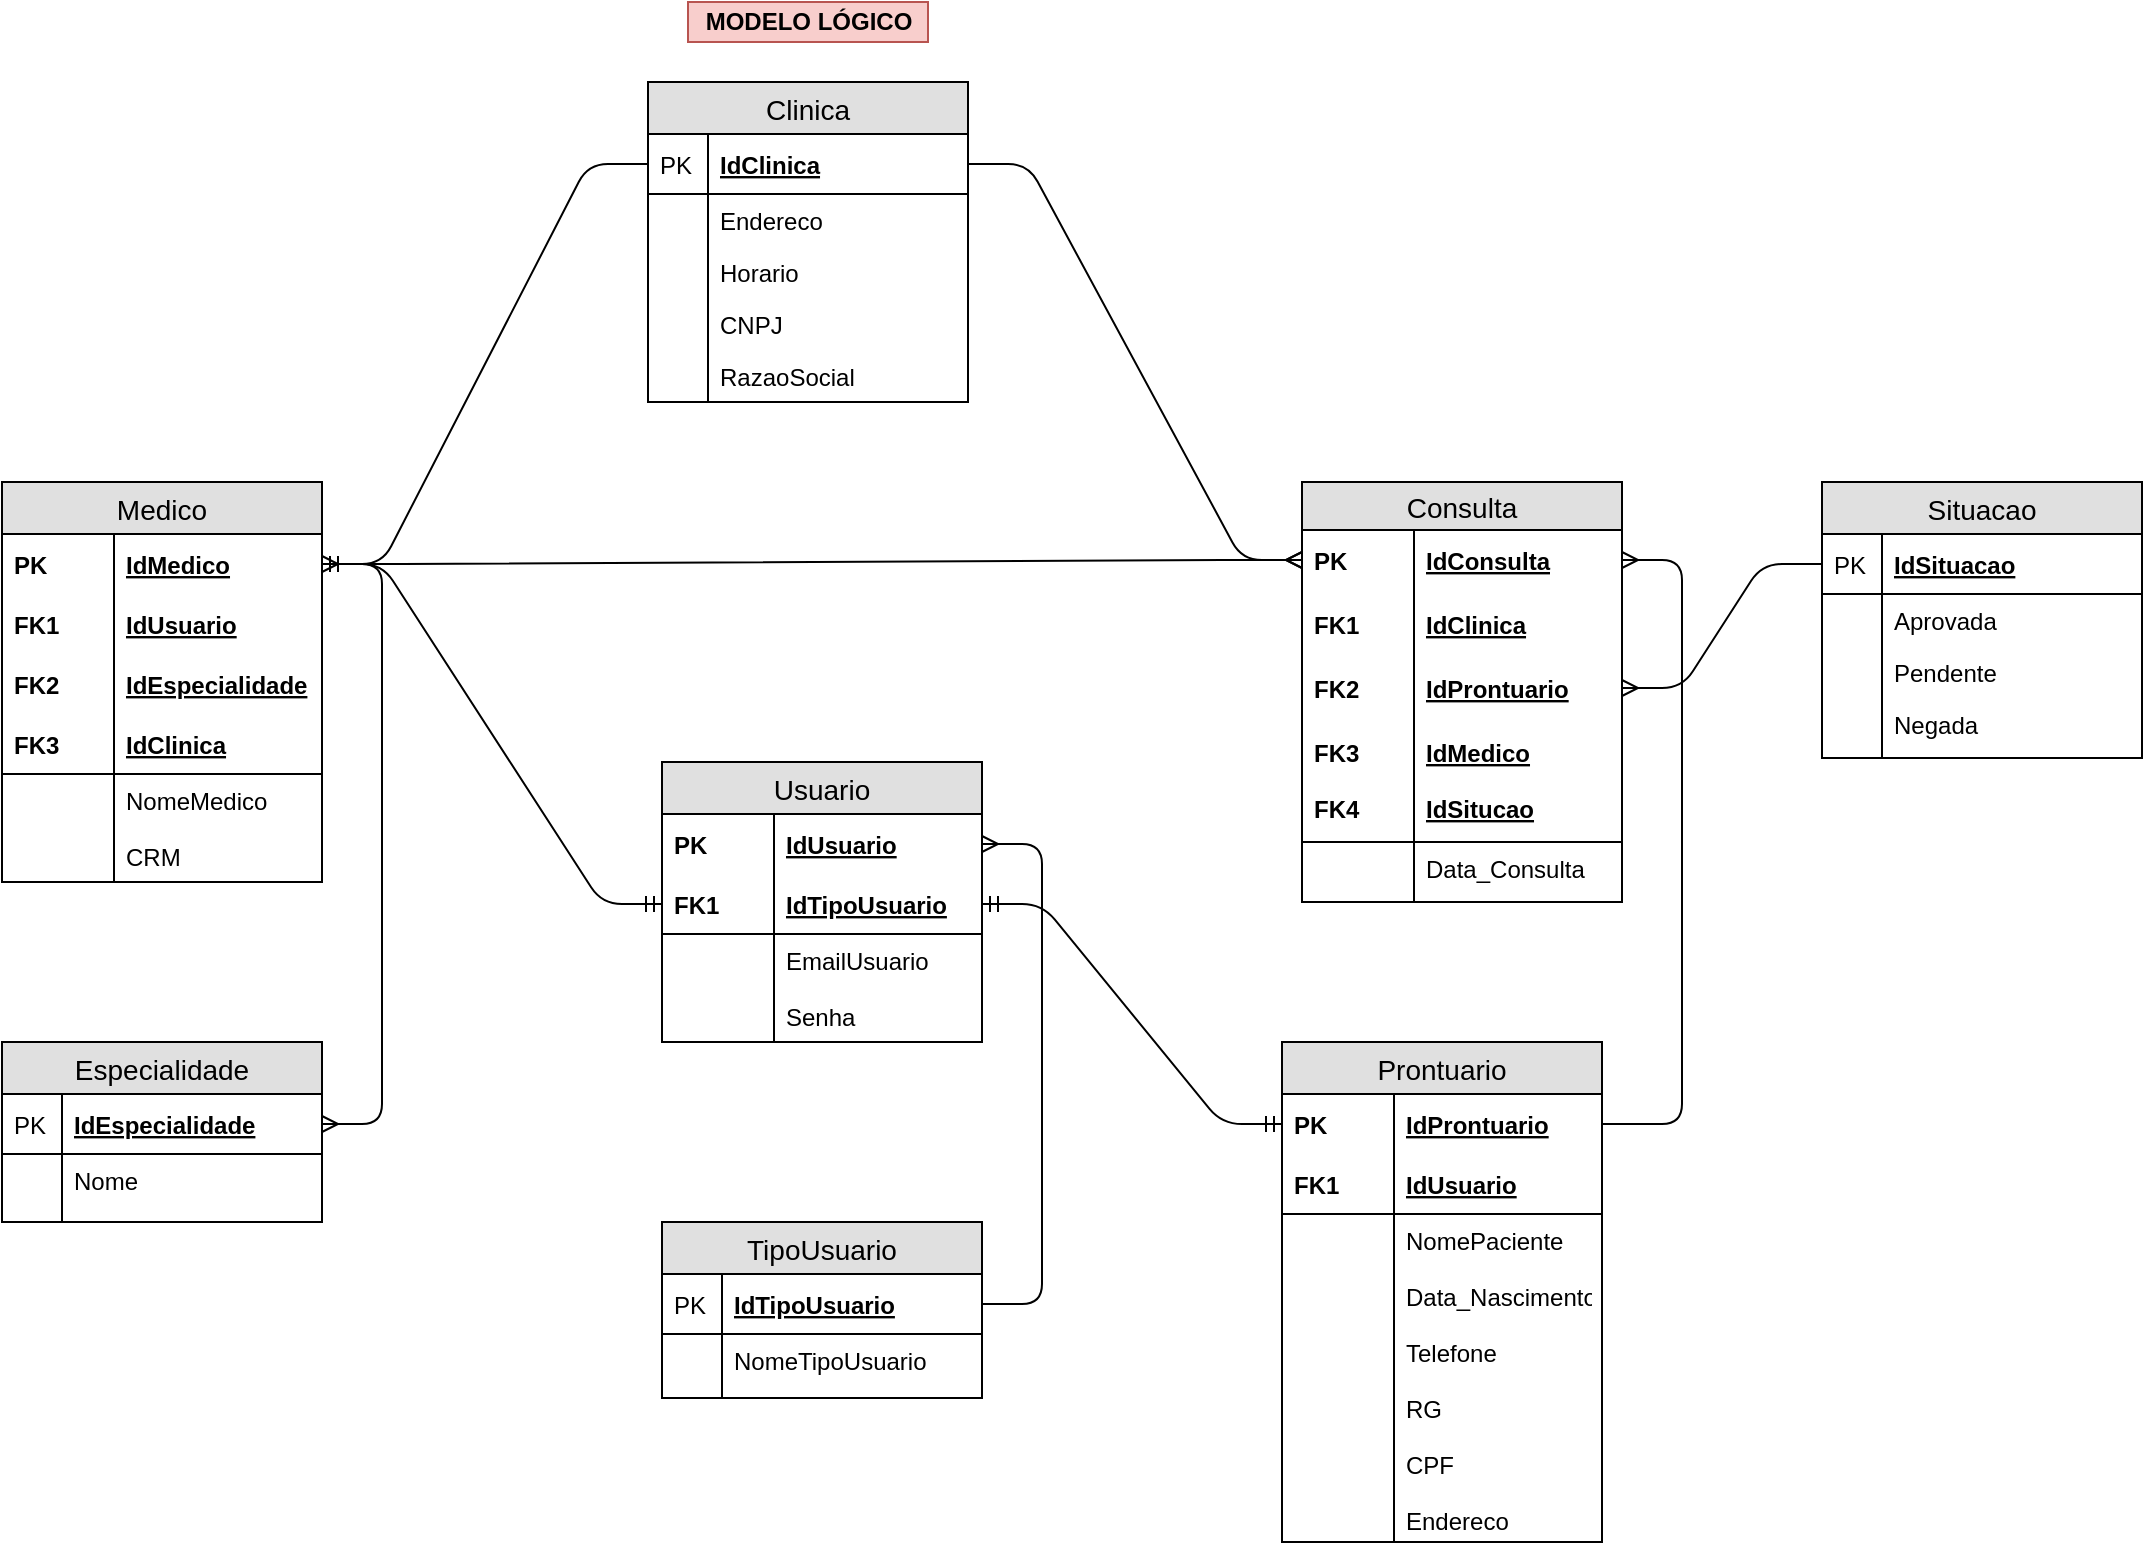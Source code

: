 <mxfile version="12.9.3" type="device" pages="2"><diagram id="62v4fW86ixh1rHZO0dCC" name="Page-1"><mxGraphModel dx="1102" dy="565" grid="1" gridSize="10" guides="1" tooltips="1" connect="1" arrows="1" fold="1" page="1" pageScale="1" pageWidth="827" pageHeight="1169" math="0" shadow="0"><root><mxCell id="0"/><mxCell id="1" parent="0"/><mxCell id="PwgxixnQ3mwOwHlUqCw0-1" value="MODELO LÓGICO" style="text;html=1;align=center;verticalAlign=middle;resizable=0;points=[];autosize=1;fillColor=#f8cecc;strokeColor=#b85450;fontStyle=1" parent="1" vertex="1"><mxGeometry x="353" width="120" height="20" as="geometry"/></mxCell><mxCell id="dpFti6KTdkRQyseSQDnC-2" value="Clinica" style="swimlane;fontStyle=0;childLayout=stackLayout;horizontal=1;startSize=26;fillColor=#e0e0e0;horizontalStack=0;resizeParent=1;resizeParentMax=0;resizeLast=0;collapsible=1;marginBottom=0;swimlaneFillColor=#ffffff;align=center;fontSize=14;" parent="1" vertex="1"><mxGeometry x="333" y="40" width="160" height="160" as="geometry"/></mxCell><mxCell id="dpFti6KTdkRQyseSQDnC-3" value="IdClinica" style="shape=partialRectangle;top=0;left=0;right=0;bottom=1;align=left;verticalAlign=middle;fillColor=none;spacingLeft=34;spacingRight=4;overflow=hidden;rotatable=0;points=[[0,0.5],[1,0.5]];portConstraint=eastwest;dropTarget=0;fontStyle=5;fontSize=12;" parent="dpFti6KTdkRQyseSQDnC-2" vertex="1"><mxGeometry y="26" width="160" height="30" as="geometry"/></mxCell><mxCell id="dpFti6KTdkRQyseSQDnC-4" value="PK" style="shape=partialRectangle;top=0;left=0;bottom=0;fillColor=none;align=left;verticalAlign=middle;spacingLeft=4;spacingRight=4;overflow=hidden;rotatable=0;points=[];portConstraint=eastwest;part=1;fontSize=12;" parent="dpFti6KTdkRQyseSQDnC-3" vertex="1" connectable="0"><mxGeometry width="30" height="30" as="geometry"/></mxCell><mxCell id="dpFti6KTdkRQyseSQDnC-5" value="Endereco" style="shape=partialRectangle;top=0;left=0;right=0;bottom=0;align=left;verticalAlign=top;fillColor=none;spacingLeft=34;spacingRight=4;overflow=hidden;rotatable=0;points=[[0,0.5],[1,0.5]];portConstraint=eastwest;dropTarget=0;fontSize=12;" parent="dpFti6KTdkRQyseSQDnC-2" vertex="1"><mxGeometry y="56" width="160" height="26" as="geometry"/></mxCell><mxCell id="dpFti6KTdkRQyseSQDnC-6" value="" style="shape=partialRectangle;top=0;left=0;bottom=0;fillColor=none;align=left;verticalAlign=top;spacingLeft=4;spacingRight=4;overflow=hidden;rotatable=0;points=[];portConstraint=eastwest;part=1;fontSize=12;" parent="dpFti6KTdkRQyseSQDnC-5" vertex="1" connectable="0"><mxGeometry width="30" height="26" as="geometry"/></mxCell><mxCell id="dpFti6KTdkRQyseSQDnC-7" value="Horario" style="shape=partialRectangle;top=0;left=0;right=0;bottom=0;align=left;verticalAlign=top;fillColor=none;spacingLeft=34;spacingRight=4;overflow=hidden;rotatable=0;points=[[0,0.5],[1,0.5]];portConstraint=eastwest;dropTarget=0;fontSize=12;" parent="dpFti6KTdkRQyseSQDnC-2" vertex="1"><mxGeometry y="82" width="160" height="26" as="geometry"/></mxCell><mxCell id="dpFti6KTdkRQyseSQDnC-8" value="" style="shape=partialRectangle;top=0;left=0;bottom=0;fillColor=none;align=left;verticalAlign=top;spacingLeft=4;spacingRight=4;overflow=hidden;rotatable=0;points=[];portConstraint=eastwest;part=1;fontSize=12;" parent="dpFti6KTdkRQyseSQDnC-7" vertex="1" connectable="0"><mxGeometry width="30" height="26" as="geometry"/></mxCell><mxCell id="dpFti6KTdkRQyseSQDnC-9" value="CNPJ" style="shape=partialRectangle;top=0;left=0;right=0;bottom=0;align=left;verticalAlign=top;fillColor=none;spacingLeft=34;spacingRight=4;overflow=hidden;rotatable=0;points=[[0,0.5],[1,0.5]];portConstraint=eastwest;dropTarget=0;fontSize=12;" parent="dpFti6KTdkRQyseSQDnC-2" vertex="1"><mxGeometry y="108" width="160" height="26" as="geometry"/></mxCell><mxCell id="dpFti6KTdkRQyseSQDnC-10" value="" style="shape=partialRectangle;top=0;left=0;bottom=0;fillColor=none;align=left;verticalAlign=top;spacingLeft=4;spacingRight=4;overflow=hidden;rotatable=0;points=[];portConstraint=eastwest;part=1;fontSize=12;" parent="dpFti6KTdkRQyseSQDnC-9" vertex="1" connectable="0"><mxGeometry width="30" height="26" as="geometry"/></mxCell><mxCell id="dpFti6KTdkRQyseSQDnC-11" value="RazaoSocial" style="shape=partialRectangle;top=0;left=0;right=0;bottom=0;align=left;verticalAlign=top;fillColor=none;spacingLeft=34;spacingRight=4;overflow=hidden;rotatable=0;points=[[0,0.5],[1,0.5]];portConstraint=eastwest;dropTarget=0;fontSize=12;" parent="dpFti6KTdkRQyseSQDnC-2" vertex="1"><mxGeometry y="134" width="160" height="26" as="geometry"/></mxCell><mxCell id="dpFti6KTdkRQyseSQDnC-12" value="" style="shape=partialRectangle;top=0;left=0;bottom=0;fillColor=none;align=left;verticalAlign=top;spacingLeft=4;spacingRight=4;overflow=hidden;rotatable=0;points=[];portConstraint=eastwest;part=1;fontSize=12;" parent="dpFti6KTdkRQyseSQDnC-11" vertex="1" connectable="0"><mxGeometry width="30" height="26" as="geometry"/></mxCell><mxCell id="DYAiLU4BobRiLyBgGTu--7" value="TipoUsuario" style="swimlane;fontStyle=0;childLayout=stackLayout;horizontal=1;startSize=26;fillColor=#e0e0e0;horizontalStack=0;resizeParent=1;resizeParentMax=0;resizeLast=0;collapsible=1;marginBottom=0;swimlaneFillColor=#ffffff;align=center;fontSize=14;" parent="1" vertex="1"><mxGeometry x="340" y="610" width="160" height="88" as="geometry"/></mxCell><mxCell id="DYAiLU4BobRiLyBgGTu--8" value="IdTipoUsuario" style="shape=partialRectangle;top=0;left=0;right=0;bottom=1;align=left;verticalAlign=middle;fillColor=none;spacingLeft=34;spacingRight=4;overflow=hidden;rotatable=0;points=[[0,0.5],[1,0.5]];portConstraint=eastwest;dropTarget=0;fontStyle=5;fontSize=12;" parent="DYAiLU4BobRiLyBgGTu--7" vertex="1"><mxGeometry y="26" width="160" height="30" as="geometry"/></mxCell><mxCell id="DYAiLU4BobRiLyBgGTu--9" value="PK" style="shape=partialRectangle;top=0;left=0;bottom=0;fillColor=none;align=left;verticalAlign=middle;spacingLeft=4;spacingRight=4;overflow=hidden;rotatable=0;points=[];portConstraint=eastwest;part=1;fontSize=12;" parent="DYAiLU4BobRiLyBgGTu--8" vertex="1" connectable="0"><mxGeometry width="30" height="30" as="geometry"/></mxCell><mxCell id="DYAiLU4BobRiLyBgGTu--10" value="NomeTipoUsuario" style="shape=partialRectangle;top=0;left=0;right=0;bottom=0;align=left;verticalAlign=top;fillColor=none;spacingLeft=34;spacingRight=4;overflow=hidden;rotatable=0;points=[[0,0.5],[1,0.5]];portConstraint=eastwest;dropTarget=0;fontSize=12;" parent="DYAiLU4BobRiLyBgGTu--7" vertex="1"><mxGeometry y="56" width="160" height="26" as="geometry"/></mxCell><mxCell id="DYAiLU4BobRiLyBgGTu--11" value="" style="shape=partialRectangle;top=0;left=0;bottom=0;fillColor=none;align=left;verticalAlign=top;spacingLeft=4;spacingRight=4;overflow=hidden;rotatable=0;points=[];portConstraint=eastwest;part=1;fontSize=12;" parent="DYAiLU4BobRiLyBgGTu--10" vertex="1" connectable="0"><mxGeometry width="30" height="26" as="geometry"/></mxCell><mxCell id="DYAiLU4BobRiLyBgGTu--12" value="" style="shape=partialRectangle;top=0;left=0;right=0;bottom=0;align=left;verticalAlign=top;fillColor=none;spacingLeft=34;spacingRight=4;overflow=hidden;rotatable=0;points=[[0,0.5],[1,0.5]];portConstraint=eastwest;dropTarget=0;fontSize=12;" parent="DYAiLU4BobRiLyBgGTu--7" vertex="1"><mxGeometry y="82" width="160" height="2" as="geometry"/></mxCell><mxCell id="DYAiLU4BobRiLyBgGTu--13" value="" style="shape=partialRectangle;top=0;left=0;bottom=0;fillColor=none;align=left;verticalAlign=top;spacingLeft=4;spacingRight=4;overflow=hidden;rotatable=0;points=[];portConstraint=eastwest;part=1;fontSize=12;" parent="DYAiLU4BobRiLyBgGTu--12" vertex="1" connectable="0"><mxGeometry width="30" height="2" as="geometry"/></mxCell><mxCell id="DYAiLU4BobRiLyBgGTu--14" value="" style="shape=partialRectangle;top=0;left=0;right=0;bottom=0;align=left;verticalAlign=top;fillColor=none;spacingLeft=34;spacingRight=4;overflow=hidden;rotatable=0;points=[[0,0.5],[1,0.5]];portConstraint=eastwest;dropTarget=0;fontSize=12;" parent="DYAiLU4BobRiLyBgGTu--7" vertex="1"><mxGeometry y="84" width="160" height="2" as="geometry"/></mxCell><mxCell id="DYAiLU4BobRiLyBgGTu--15" value="" style="shape=partialRectangle;top=0;left=0;bottom=0;fillColor=none;align=left;verticalAlign=top;spacingLeft=4;spacingRight=4;overflow=hidden;rotatable=0;points=[];portConstraint=eastwest;part=1;fontSize=12;" parent="DYAiLU4BobRiLyBgGTu--14" vertex="1" connectable="0"><mxGeometry width="30" height="2" as="geometry"/></mxCell><mxCell id="DYAiLU4BobRiLyBgGTu--16" value="" style="shape=partialRectangle;top=0;left=0;right=0;bottom=0;align=left;verticalAlign=top;fillColor=none;spacingLeft=34;spacingRight=4;overflow=hidden;rotatable=0;points=[[0,0.5],[1,0.5]];portConstraint=eastwest;dropTarget=0;fontSize=12;" parent="DYAiLU4BobRiLyBgGTu--7" vertex="1"><mxGeometry y="86" width="160" height="2" as="geometry"/></mxCell><mxCell id="DYAiLU4BobRiLyBgGTu--17" value="" style="shape=partialRectangle;top=0;left=0;bottom=0;fillColor=none;align=left;verticalAlign=top;spacingLeft=4;spacingRight=4;overflow=hidden;rotatable=0;points=[];portConstraint=eastwest;part=1;fontSize=12;" parent="DYAiLU4BobRiLyBgGTu--16" vertex="1" connectable="0"><mxGeometry width="30" height="2" as="geometry"/></mxCell><mxCell id="DYAiLU4BobRiLyBgGTu--18" value="Usuario" style="swimlane;fontStyle=0;childLayout=stackLayout;horizontal=1;startSize=26;fillColor=#e0e0e0;horizontalStack=0;resizeParent=1;resizeParentMax=0;resizeLast=0;collapsible=1;marginBottom=0;swimlaneFillColor=#ffffff;align=center;fontSize=14;" parent="1" vertex="1"><mxGeometry x="340" y="380" width="160" height="140" as="geometry"/></mxCell><mxCell id="DYAiLU4BobRiLyBgGTu--19" value="IdUsuario" style="shape=partialRectangle;top=0;left=0;right=0;bottom=0;align=left;verticalAlign=middle;fillColor=none;spacingLeft=60;spacingRight=4;overflow=hidden;rotatable=0;points=[[0,0.5],[1,0.5]];portConstraint=eastwest;dropTarget=0;fontStyle=5;fontSize=12;" parent="DYAiLU4BobRiLyBgGTu--18" vertex="1"><mxGeometry y="26" width="160" height="30" as="geometry"/></mxCell><mxCell id="DYAiLU4BobRiLyBgGTu--20" value="PK" style="shape=partialRectangle;fontStyle=1;top=0;left=0;bottom=0;fillColor=none;align=left;verticalAlign=middle;spacingLeft=4;spacingRight=4;overflow=hidden;rotatable=0;points=[];portConstraint=eastwest;part=1;fontSize=12;" parent="DYAiLU4BobRiLyBgGTu--19" vertex="1" connectable="0"><mxGeometry width="56" height="30" as="geometry"/></mxCell><mxCell id="DYAiLU4BobRiLyBgGTu--21" value="IdTipoUsuario" style="shape=partialRectangle;top=0;left=0;right=0;bottom=1;align=left;verticalAlign=middle;fillColor=none;spacingLeft=60;spacingRight=4;overflow=hidden;rotatable=0;points=[[0,0.5],[1,0.5]];portConstraint=eastwest;dropTarget=0;fontStyle=5;fontSize=12;" parent="DYAiLU4BobRiLyBgGTu--18" vertex="1"><mxGeometry y="56" width="160" height="30" as="geometry"/></mxCell><mxCell id="DYAiLU4BobRiLyBgGTu--22" value="FK1" style="shape=partialRectangle;fontStyle=1;top=0;left=0;bottom=0;fillColor=none;align=left;verticalAlign=middle;spacingLeft=4;spacingRight=4;overflow=hidden;rotatable=0;points=[];portConstraint=eastwest;part=1;fontSize=12;" parent="DYAiLU4BobRiLyBgGTu--21" vertex="1" connectable="0"><mxGeometry width="56" height="30" as="geometry"/></mxCell><mxCell id="DYAiLU4BobRiLyBgGTu--23" value="EmailUsuario&#10;&#10;Senha" style="shape=partialRectangle;top=0;left=0;right=0;bottom=0;align=left;verticalAlign=top;fillColor=none;spacingLeft=60;spacingRight=4;overflow=hidden;rotatable=0;points=[[0,0.5],[1,0.5]];portConstraint=eastwest;dropTarget=0;fontSize=12;" parent="DYAiLU4BobRiLyBgGTu--18" vertex="1"><mxGeometry y="86" width="160" height="54" as="geometry"/></mxCell><mxCell id="DYAiLU4BobRiLyBgGTu--24" value="" style="shape=partialRectangle;top=0;left=0;bottom=0;fillColor=none;align=left;verticalAlign=top;spacingLeft=4;spacingRight=4;overflow=hidden;rotatable=0;points=[];portConstraint=eastwest;part=1;fontSize=12;" parent="DYAiLU4BobRiLyBgGTu--23" vertex="1" connectable="0"><mxGeometry width="56" height="54.0" as="geometry"/></mxCell><mxCell id="DYAiLU4BobRiLyBgGTu--32" value="Prontuario" style="swimlane;fontStyle=0;childLayout=stackLayout;horizontal=1;startSize=26;fillColor=#e0e0e0;horizontalStack=0;resizeParent=1;resizeParentMax=0;resizeLast=0;collapsible=1;marginBottom=0;swimlaneFillColor=#ffffff;align=center;fontSize=14;" parent="1" vertex="1"><mxGeometry x="650" y="520" width="160" height="250" as="geometry"/></mxCell><mxCell id="DYAiLU4BobRiLyBgGTu--33" value="IdProntuario" style="shape=partialRectangle;top=0;left=0;right=0;bottom=0;align=left;verticalAlign=middle;fillColor=none;spacingLeft=60;spacingRight=4;overflow=hidden;rotatable=0;points=[[0,0.5],[1,0.5]];portConstraint=eastwest;dropTarget=0;fontStyle=5;fontSize=12;" parent="DYAiLU4BobRiLyBgGTu--32" vertex="1"><mxGeometry y="26" width="160" height="30" as="geometry"/></mxCell><mxCell id="DYAiLU4BobRiLyBgGTu--34" value="PK" style="shape=partialRectangle;fontStyle=1;top=0;left=0;bottom=0;fillColor=none;align=left;verticalAlign=middle;spacingLeft=4;spacingRight=4;overflow=hidden;rotatable=0;points=[];portConstraint=eastwest;part=1;fontSize=12;" parent="DYAiLU4BobRiLyBgGTu--33" vertex="1" connectable="0"><mxGeometry width="56" height="30" as="geometry"/></mxCell><mxCell id="DYAiLU4BobRiLyBgGTu--35" value="IdUsuario" style="shape=partialRectangle;top=0;left=0;right=0;bottom=1;align=left;verticalAlign=middle;fillColor=none;spacingLeft=60;spacingRight=4;overflow=hidden;rotatable=0;points=[[0,0.5],[1,0.5]];portConstraint=eastwest;dropTarget=0;fontStyle=5;fontSize=12;" parent="DYAiLU4BobRiLyBgGTu--32" vertex="1"><mxGeometry y="56" width="160" height="30" as="geometry"/></mxCell><mxCell id="DYAiLU4BobRiLyBgGTu--36" value="FK1" style="shape=partialRectangle;fontStyle=1;top=0;left=0;bottom=0;fillColor=none;align=left;verticalAlign=middle;spacingLeft=4;spacingRight=4;overflow=hidden;rotatable=0;points=[];portConstraint=eastwest;part=1;fontSize=12;" parent="DYAiLU4BobRiLyBgGTu--35" vertex="1" connectable="0"><mxGeometry width="56" height="30" as="geometry"/></mxCell><mxCell id="DYAiLU4BobRiLyBgGTu--37" value="NomePaciente&#10;&#10;Data_Nascimento&#10;&#10;Telefone&#10;&#10;RG&#10;&#10;CPF&#10;&#10;Endereco" style="shape=partialRectangle;top=0;left=0;right=0;bottom=0;align=left;verticalAlign=top;fillColor=none;spacingLeft=60;spacingRight=4;overflow=hidden;rotatable=0;points=[[0,0.5],[1,0.5]];portConstraint=eastwest;dropTarget=0;fontSize=12;" parent="DYAiLU4BobRiLyBgGTu--32" vertex="1"><mxGeometry y="86" width="160" height="164" as="geometry"/></mxCell><mxCell id="DYAiLU4BobRiLyBgGTu--38" value="" style="shape=partialRectangle;top=0;left=0;bottom=0;fillColor=none;align=left;verticalAlign=top;spacingLeft=4;spacingRight=4;overflow=hidden;rotatable=0;points=[];portConstraint=eastwest;part=1;fontSize=12;" parent="DYAiLU4BobRiLyBgGTu--37" vertex="1" connectable="0"><mxGeometry width="56" height="164.0" as="geometry"/></mxCell><mxCell id="DYAiLU4BobRiLyBgGTu--39" value="Medico" style="swimlane;fontStyle=0;childLayout=stackLayout;horizontal=1;startSize=26;fillColor=#e0e0e0;horizontalStack=0;resizeParent=1;resizeParentMax=0;resizeLast=0;collapsible=1;marginBottom=0;swimlaneFillColor=#ffffff;align=center;fontSize=14;" parent="1" vertex="1"><mxGeometry x="10" y="240" width="160" height="200" as="geometry"/></mxCell><mxCell id="DYAiLU4BobRiLyBgGTu--40" value="IdMedico" style="shape=partialRectangle;top=0;left=0;right=0;bottom=0;align=left;verticalAlign=middle;fillColor=none;spacingLeft=60;spacingRight=4;overflow=hidden;rotatable=0;points=[[0,0.5],[1,0.5]];portConstraint=eastwest;dropTarget=0;fontStyle=5;fontSize=12;" parent="DYAiLU4BobRiLyBgGTu--39" vertex="1"><mxGeometry y="26" width="160" height="30" as="geometry"/></mxCell><mxCell id="DYAiLU4BobRiLyBgGTu--41" value="PK" style="shape=partialRectangle;fontStyle=1;top=0;left=0;bottom=0;fillColor=none;align=left;verticalAlign=middle;spacingLeft=4;spacingRight=4;overflow=hidden;rotatable=0;points=[];portConstraint=eastwest;part=1;fontSize=12;" parent="DYAiLU4BobRiLyBgGTu--40" vertex="1" connectable="0"><mxGeometry width="56" height="30" as="geometry"/></mxCell><mxCell id="yy1EA3YrSv-kGROpEhgE-12" value="IdUsuario" style="shape=partialRectangle;top=0;left=0;right=0;bottom=0;align=left;verticalAlign=middle;fillColor=none;spacingLeft=60;spacingRight=4;overflow=hidden;rotatable=0;points=[[0,0.5],[1,0.5]];portConstraint=eastwest;dropTarget=0;fontStyle=5;fontSize=12;" parent="DYAiLU4BobRiLyBgGTu--39" vertex="1"><mxGeometry y="56" width="160" height="30" as="geometry"/></mxCell><mxCell id="yy1EA3YrSv-kGROpEhgE-13" value="FK1" style="shape=partialRectangle;fontStyle=1;top=0;left=0;bottom=0;fillColor=none;align=left;verticalAlign=middle;spacingLeft=4;spacingRight=4;overflow=hidden;rotatable=0;points=[];portConstraint=eastwest;part=1;fontSize=12;" parent="yy1EA3YrSv-kGROpEhgE-12" vertex="1" connectable="0"><mxGeometry width="56" height="30" as="geometry"/></mxCell><mxCell id="bJq-XRbm6dzYmdEOldW2-1" value="IdEspecialidade" style="shape=partialRectangle;top=0;left=0;right=0;bottom=0;align=left;verticalAlign=middle;fillColor=none;spacingLeft=60;spacingRight=4;overflow=hidden;rotatable=0;points=[[0,0.5],[1,0.5]];portConstraint=eastwest;dropTarget=0;fontStyle=5;fontSize=12;" parent="DYAiLU4BobRiLyBgGTu--39" vertex="1"><mxGeometry y="86" width="160" height="30" as="geometry"/></mxCell><mxCell id="bJq-XRbm6dzYmdEOldW2-2" value="FK2" style="shape=partialRectangle;fontStyle=1;top=0;left=0;bottom=0;fillColor=none;align=left;verticalAlign=middle;spacingLeft=4;spacingRight=4;overflow=hidden;rotatable=0;points=[];portConstraint=eastwest;part=1;fontSize=12;" parent="bJq-XRbm6dzYmdEOldW2-1" vertex="1" connectable="0"><mxGeometry width="56" height="30" as="geometry"/></mxCell><mxCell id="DYAiLU4BobRiLyBgGTu--42" value="IdClinica" style="shape=partialRectangle;top=0;left=0;right=0;bottom=1;align=left;verticalAlign=middle;fillColor=none;spacingLeft=60;spacingRight=4;overflow=hidden;rotatable=0;points=[[0,0.5],[1,0.5]];portConstraint=eastwest;dropTarget=0;fontStyle=5;fontSize=12;" parent="DYAiLU4BobRiLyBgGTu--39" vertex="1"><mxGeometry y="116" width="160" height="30" as="geometry"/></mxCell><mxCell id="DYAiLU4BobRiLyBgGTu--43" value="FK3" style="shape=partialRectangle;fontStyle=1;top=0;left=0;bottom=0;fillColor=none;align=left;verticalAlign=middle;spacingLeft=4;spacingRight=4;overflow=hidden;rotatable=0;points=[];portConstraint=eastwest;part=1;fontSize=12;" parent="DYAiLU4BobRiLyBgGTu--42" vertex="1" connectable="0"><mxGeometry width="56" height="30" as="geometry"/></mxCell><mxCell id="DYAiLU4BobRiLyBgGTu--44" value="NomeMedico&#10;&#10;CRM&#10;&#10;&#10;" style="shape=partialRectangle;top=0;left=0;right=0;bottom=0;align=left;verticalAlign=top;fillColor=none;spacingLeft=60;spacingRight=4;overflow=hidden;rotatable=0;points=[[0,0.5],[1,0.5]];portConstraint=eastwest;dropTarget=0;fontSize=12;" parent="DYAiLU4BobRiLyBgGTu--39" vertex="1"><mxGeometry y="146" width="160" height="54" as="geometry"/></mxCell><mxCell id="DYAiLU4BobRiLyBgGTu--45" value="" style="shape=partialRectangle;top=0;left=0;bottom=0;fillColor=none;align=left;verticalAlign=top;spacingLeft=4;spacingRight=4;overflow=hidden;rotatable=0;points=[];portConstraint=eastwest;part=1;fontSize=12;" parent="DYAiLU4BobRiLyBgGTu--44" vertex="1" connectable="0"><mxGeometry width="56" height="54.0" as="geometry"/></mxCell><mxCell id="DYAiLU4BobRiLyBgGTu--46" value="Especialidade" style="swimlane;fontStyle=0;childLayout=stackLayout;horizontal=1;startSize=26;fillColor=#e0e0e0;horizontalStack=0;resizeParent=1;resizeParentMax=0;resizeLast=0;collapsible=1;marginBottom=0;swimlaneFillColor=#ffffff;align=center;fontSize=14;" parent="1" vertex="1"><mxGeometry x="10" y="520" width="160" height="90" as="geometry"/></mxCell><mxCell id="DYAiLU4BobRiLyBgGTu--47" value="IdEspecialidade" style="shape=partialRectangle;top=0;left=0;right=0;bottom=1;align=left;verticalAlign=middle;fillColor=none;spacingLeft=34;spacingRight=4;overflow=hidden;rotatable=0;points=[[0,0.5],[1,0.5]];portConstraint=eastwest;dropTarget=0;fontStyle=5;fontSize=12;" parent="DYAiLU4BobRiLyBgGTu--46" vertex="1"><mxGeometry y="26" width="160" height="30" as="geometry"/></mxCell><mxCell id="DYAiLU4BobRiLyBgGTu--48" value="PK" style="shape=partialRectangle;top=0;left=0;bottom=0;fillColor=none;align=left;verticalAlign=middle;spacingLeft=4;spacingRight=4;overflow=hidden;rotatable=0;points=[];portConstraint=eastwest;part=1;fontSize=12;" parent="DYAiLU4BobRiLyBgGTu--47" vertex="1" connectable="0"><mxGeometry width="30" height="30" as="geometry"/></mxCell><mxCell id="DYAiLU4BobRiLyBgGTu--49" value="Nome" style="shape=partialRectangle;top=0;left=0;right=0;bottom=0;align=left;verticalAlign=top;fillColor=none;spacingLeft=34;spacingRight=4;overflow=hidden;rotatable=0;points=[[0,0.5],[1,0.5]];portConstraint=eastwest;dropTarget=0;fontSize=12;" parent="DYAiLU4BobRiLyBgGTu--46" vertex="1"><mxGeometry y="56" width="160" height="26" as="geometry"/></mxCell><mxCell id="DYAiLU4BobRiLyBgGTu--50" value="" style="shape=partialRectangle;top=0;left=0;bottom=0;fillColor=none;align=left;verticalAlign=top;spacingLeft=4;spacingRight=4;overflow=hidden;rotatable=0;points=[];portConstraint=eastwest;part=1;fontSize=12;" parent="DYAiLU4BobRiLyBgGTu--49" vertex="1" connectable="0"><mxGeometry width="30" height="26" as="geometry"/></mxCell><mxCell id="DYAiLU4BobRiLyBgGTu--51" value="" style="shape=partialRectangle;top=0;left=0;right=0;bottom=0;align=left;verticalAlign=top;fillColor=none;spacingLeft=34;spacingRight=4;overflow=hidden;rotatable=0;points=[[0,0.5],[1,0.5]];portConstraint=eastwest;dropTarget=0;fontSize=12;" parent="DYAiLU4BobRiLyBgGTu--46" vertex="1"><mxGeometry y="82" width="160" height="2" as="geometry"/></mxCell><mxCell id="DYAiLU4BobRiLyBgGTu--52" value="" style="shape=partialRectangle;top=0;left=0;bottom=0;fillColor=none;align=left;verticalAlign=top;spacingLeft=4;spacingRight=4;overflow=hidden;rotatable=0;points=[];portConstraint=eastwest;part=1;fontSize=12;" parent="DYAiLU4BobRiLyBgGTu--51" vertex="1" connectable="0"><mxGeometry width="30" height="2" as="geometry"/></mxCell><mxCell id="DYAiLU4BobRiLyBgGTu--53" value="" style="shape=partialRectangle;top=0;left=0;right=0;bottom=0;align=left;verticalAlign=top;fillColor=none;spacingLeft=34;spacingRight=4;overflow=hidden;rotatable=0;points=[[0,0.5],[1,0.5]];portConstraint=eastwest;dropTarget=0;fontSize=12;" parent="DYAiLU4BobRiLyBgGTu--46" vertex="1"><mxGeometry y="84" width="160" height="2" as="geometry"/></mxCell><mxCell id="DYAiLU4BobRiLyBgGTu--54" value="" style="shape=partialRectangle;top=0;left=0;bottom=0;fillColor=none;align=left;verticalAlign=top;spacingLeft=4;spacingRight=4;overflow=hidden;rotatable=0;points=[];portConstraint=eastwest;part=1;fontSize=12;" parent="DYAiLU4BobRiLyBgGTu--53" vertex="1" connectable="0"><mxGeometry width="30" height="2" as="geometry"/></mxCell><mxCell id="DYAiLU4BobRiLyBgGTu--55" value="" style="shape=partialRectangle;top=0;left=0;right=0;bottom=0;align=left;verticalAlign=top;fillColor=none;spacingLeft=34;spacingRight=4;overflow=hidden;rotatable=0;points=[[0,0.5],[1,0.5]];portConstraint=eastwest;dropTarget=0;fontSize=12;" parent="DYAiLU4BobRiLyBgGTu--46" vertex="1"><mxGeometry y="86" width="160" height="4" as="geometry"/></mxCell><mxCell id="DYAiLU4BobRiLyBgGTu--56" value="" style="shape=partialRectangle;top=0;left=0;bottom=0;fillColor=none;align=left;verticalAlign=top;spacingLeft=4;spacingRight=4;overflow=hidden;rotatable=0;points=[];portConstraint=eastwest;part=1;fontSize=12;" parent="DYAiLU4BobRiLyBgGTu--55" vertex="1" connectable="0"><mxGeometry width="30" height="4" as="geometry"/></mxCell><mxCell id="DYAiLU4BobRiLyBgGTu--57" value="Consulta" style="swimlane;fontStyle=0;childLayout=stackLayout;horizontal=1;startSize=24;fillColor=#e0e0e0;horizontalStack=0;resizeParent=1;resizeParentMax=0;resizeLast=0;collapsible=1;marginBottom=0;swimlaneFillColor=#ffffff;align=center;fontSize=14;" parent="1" vertex="1"><mxGeometry x="660" y="240" width="160" height="210" as="geometry"><mxRectangle x="660" y="240" width="90" height="24" as="alternateBounds"/></mxGeometry></mxCell><mxCell id="DYAiLU4BobRiLyBgGTu--58" value="IdConsulta" style="shape=partialRectangle;top=0;left=0;right=0;bottom=0;align=left;verticalAlign=middle;fillColor=none;spacingLeft=60;spacingRight=4;overflow=hidden;rotatable=0;points=[[0,0.5],[1,0.5]];portConstraint=eastwest;dropTarget=0;fontStyle=5;fontSize=12;" parent="DYAiLU4BobRiLyBgGTu--57" vertex="1"><mxGeometry y="24" width="160" height="30" as="geometry"/></mxCell><mxCell id="DYAiLU4BobRiLyBgGTu--59" value="PK" style="shape=partialRectangle;fontStyle=1;top=0;left=0;bottom=0;fillColor=none;align=left;verticalAlign=middle;spacingLeft=4;spacingRight=4;overflow=hidden;rotatable=0;points=[];portConstraint=eastwest;part=1;fontSize=12;" parent="DYAiLU4BobRiLyBgGTu--58" vertex="1" connectable="0"><mxGeometry width="56" height="30" as="geometry"/></mxCell><mxCell id="ymZmj8cZmrj9OX4pfK9P-11" value="IdClinica" style="shape=partialRectangle;top=0;left=0;right=0;bottom=0;align=left;verticalAlign=middle;fillColor=none;spacingLeft=60;spacingRight=4;overflow=hidden;rotatable=0;points=[[0,0.5],[1,0.5]];portConstraint=eastwest;dropTarget=0;fontStyle=5;fontSize=12;" parent="DYAiLU4BobRiLyBgGTu--57" vertex="1"><mxGeometry y="54" width="160" height="34" as="geometry"/></mxCell><mxCell id="ymZmj8cZmrj9OX4pfK9P-12" value="FK1" style="shape=partialRectangle;fontStyle=1;top=0;left=0;bottom=0;fillColor=none;align=left;verticalAlign=middle;spacingLeft=4;spacingRight=4;overflow=hidden;rotatable=0;points=[];portConstraint=eastwest;part=1;fontSize=12;" parent="ymZmj8cZmrj9OX4pfK9P-11" vertex="1" connectable="0"><mxGeometry width="56" height="34" as="geometry"/></mxCell><mxCell id="ymZmj8cZmrj9OX4pfK9P-9" value="IdProntuario" style="shape=partialRectangle;top=0;left=0;right=0;bottom=0;align=left;verticalAlign=middle;fillColor=none;spacingLeft=60;spacingRight=4;overflow=hidden;rotatable=0;points=[[0,0.5],[1,0.5]];portConstraint=eastwest;dropTarget=0;fontStyle=5;fontSize=12;" parent="DYAiLU4BobRiLyBgGTu--57" vertex="1"><mxGeometry y="88" width="160" height="30" as="geometry"/></mxCell><mxCell id="ymZmj8cZmrj9OX4pfK9P-10" value="FK2" style="shape=partialRectangle;fontStyle=1;top=0;left=0;bottom=0;fillColor=none;align=left;verticalAlign=middle;spacingLeft=4;spacingRight=4;overflow=hidden;rotatable=0;points=[];portConstraint=eastwest;part=1;fontSize=12;" parent="ymZmj8cZmrj9OX4pfK9P-9" vertex="1" connectable="0"><mxGeometry width="56" height="30" as="geometry"/></mxCell><mxCell id="DYAiLU4BobRiLyBgGTu--60" value="IdMedico&#10;&#10;IdSitucao" style="shape=partialRectangle;top=0;left=0;right=0;bottom=1;align=left;verticalAlign=middle;fillColor=none;spacingLeft=60;spacingRight=4;overflow=hidden;rotatable=0;points=[[0,0.5],[1,0.5]];portConstraint=eastwest;dropTarget=0;fontStyle=5;fontSize=12;" parent="DYAiLU4BobRiLyBgGTu--57" vertex="1"><mxGeometry y="118" width="160" height="62" as="geometry"/></mxCell><mxCell id="DYAiLU4BobRiLyBgGTu--61" value="FK3&#10;&#10;FK4" style="shape=partialRectangle;fontStyle=1;top=0;left=0;bottom=0;fillColor=none;align=left;verticalAlign=middle;spacingLeft=4;spacingRight=4;overflow=hidden;rotatable=0;points=[];portConstraint=eastwest;part=1;fontSize=12;" parent="DYAiLU4BobRiLyBgGTu--60" vertex="1" connectable="0"><mxGeometry width="56" height="62" as="geometry"/></mxCell><mxCell id="DYAiLU4BobRiLyBgGTu--62" value="Data_Consulta&#10;&#10;" style="shape=partialRectangle;top=0;left=0;right=0;bottom=0;align=left;verticalAlign=top;fillColor=none;spacingLeft=60;spacingRight=4;overflow=hidden;rotatable=0;points=[[0,0.5],[1,0.5]];portConstraint=eastwest;dropTarget=0;fontSize=12;" parent="DYAiLU4BobRiLyBgGTu--57" vertex="1"><mxGeometry y="180" width="160" height="30" as="geometry"/></mxCell><mxCell id="DYAiLU4BobRiLyBgGTu--63" value="" style="shape=partialRectangle;top=0;left=0;bottom=0;fillColor=none;align=left;verticalAlign=top;spacingLeft=4;spacingRight=4;overflow=hidden;rotatable=0;points=[];portConstraint=eastwest;part=1;fontSize=12;" parent="DYAiLU4BobRiLyBgGTu--62" vertex="1" connectable="0"><mxGeometry width="56" height="30.0" as="geometry"/></mxCell><mxCell id="kKEcvWB4ebaYM6gC76xh-1" value="" style="edgeStyle=entityRelationEdgeStyle;fontSize=12;html=1;endArrow=ERmany;" parent="1" source="dpFti6KTdkRQyseSQDnC-3" target="DYAiLU4BobRiLyBgGTu--40" edge="1"><mxGeometry width="100" height="100" relative="1" as="geometry"><mxPoint x="210" y="410" as="sourcePoint"/><mxPoint x="280" y="120" as="targetPoint"/></mxGeometry></mxCell><mxCell id="kKEcvWB4ebaYM6gC76xh-3" value="" style="edgeStyle=entityRelationEdgeStyle;fontSize=12;html=1;endArrow=ERmandOne;startArrow=ERmandOne;" parent="1" source="DYAiLU4BobRiLyBgGTu--40" target="DYAiLU4BobRiLyBgGTu--21" edge="1"><mxGeometry width="100" height="100" relative="1" as="geometry"><mxPoint x="260" y="383" as="sourcePoint"/><mxPoint x="360" y="283" as="targetPoint"/></mxGeometry></mxCell><mxCell id="kKEcvWB4ebaYM6gC76xh-4" value="" style="edgeStyle=entityRelationEdgeStyle;fontSize=12;html=1;endArrow=ERmany;" parent="1" source="DYAiLU4BobRiLyBgGTu--8" target="DYAiLU4BobRiLyBgGTu--19" edge="1"><mxGeometry width="100" height="100" relative="1" as="geometry"><mxPoint x="10" y="900" as="sourcePoint"/><mxPoint x="110" y="800" as="targetPoint"/></mxGeometry></mxCell><mxCell id="kKEcvWB4ebaYM6gC76xh-5" value="" style="edgeStyle=entityRelationEdgeStyle;fontSize=12;html=1;endArrow=ERmany;exitX=1;exitY=0.5;exitDx=0;exitDy=0;entryX=0;entryY=0.5;entryDx=0;entryDy=0;" parent="1" source="dpFti6KTdkRQyseSQDnC-3" target="DYAiLU4BobRiLyBgGTu--58" edge="1"><mxGeometry width="100" height="100" relative="1" as="geometry"><mxPoint x="10" y="900" as="sourcePoint"/><mxPoint x="110" y="800" as="targetPoint"/></mxGeometry></mxCell><mxCell id="kKEcvWB4ebaYM6gC76xh-6" value="" style="edgeStyle=entityRelationEdgeStyle;fontSize=12;html=1;endArrow=ERmany;" parent="1" source="DYAiLU4BobRiLyBgGTu--33" target="DYAiLU4BobRiLyBgGTu--58" edge="1"><mxGeometry width="100" height="100" relative="1" as="geometry"><mxPoint x="510" y="410" as="sourcePoint"/><mxPoint x="610" y="310" as="targetPoint"/></mxGeometry></mxCell><mxCell id="kKEcvWB4ebaYM6gC76xh-7" value="" style="edgeStyle=entityRelationEdgeStyle;fontSize=12;html=1;endArrow=ERmany;" parent="1" source="DYAiLU4BobRiLyBgGTu--40" target="DYAiLU4BobRiLyBgGTu--47" edge="1"><mxGeometry width="100" height="100" relative="1" as="geometry"><mxPoint x="-134" y="500" as="sourcePoint"/><mxPoint x="-50" y="260" as="targetPoint"/></mxGeometry></mxCell><mxCell id="kKEcvWB4ebaYM6gC76xh-8" value="" style="edgeStyle=entityRelationEdgeStyle;fontSize=12;html=1;endArrow=ERmandOne;startArrow=ERmandOne;" parent="1" source="DYAiLU4BobRiLyBgGTu--21" target="DYAiLU4BobRiLyBgGTu--33" edge="1"><mxGeometry width="100" height="100" relative="1" as="geometry"><mxPoint x="10" y="900" as="sourcePoint"/><mxPoint x="400" y="620" as="targetPoint"/></mxGeometry></mxCell><mxCell id="kKEcvWB4ebaYM6gC76xh-9" value="" style="edgeStyle=entityRelationEdgeStyle;fontSize=12;html=1;endArrow=ERmany;" parent="1" source="DYAiLU4BobRiLyBgGTu--40" target="DYAiLU4BobRiLyBgGTu--58" edge="1"><mxGeometry width="100" height="100" relative="1" as="geometry"><mxPoint x="363.5" y="360" as="sourcePoint"/><mxPoint x="463.5" y="260" as="targetPoint"/></mxGeometry></mxCell><mxCell id="CPCmbP48sIQDYv7hT2gw-1" value="Situacao" style="swimlane;fontStyle=0;childLayout=stackLayout;horizontal=1;startSize=26;fillColor=#e0e0e0;horizontalStack=0;resizeParent=1;resizeParentMax=0;resizeLast=0;collapsible=1;marginBottom=0;swimlaneFillColor=#ffffff;align=center;fontSize=14;" parent="1" vertex="1"><mxGeometry x="920" y="240" width="160" height="138" as="geometry"/></mxCell><mxCell id="CPCmbP48sIQDYv7hT2gw-2" value="IdSituacao" style="shape=partialRectangle;top=0;left=0;right=0;bottom=1;align=left;verticalAlign=middle;fillColor=none;spacingLeft=34;spacingRight=4;overflow=hidden;rotatable=0;points=[[0,0.5],[1,0.5]];portConstraint=eastwest;dropTarget=0;fontStyle=5;fontSize=12;" parent="CPCmbP48sIQDYv7hT2gw-1" vertex="1"><mxGeometry y="26" width="160" height="30" as="geometry"/></mxCell><mxCell id="CPCmbP48sIQDYv7hT2gw-3" value="PK" style="shape=partialRectangle;top=0;left=0;bottom=0;fillColor=none;align=left;verticalAlign=middle;spacingLeft=4;spacingRight=4;overflow=hidden;rotatable=0;points=[];portConstraint=eastwest;part=1;fontSize=12;" parent="CPCmbP48sIQDYv7hT2gw-2" vertex="1" connectable="0"><mxGeometry width="30" height="30" as="geometry"/></mxCell><mxCell id="CPCmbP48sIQDYv7hT2gw-4" value="Aprovada" style="shape=partialRectangle;top=0;left=0;right=0;bottom=0;align=left;verticalAlign=top;fillColor=none;spacingLeft=34;spacingRight=4;overflow=hidden;rotatable=0;points=[[0,0.5],[1,0.5]];portConstraint=eastwest;dropTarget=0;fontSize=12;" parent="CPCmbP48sIQDYv7hT2gw-1" vertex="1"><mxGeometry y="56" width="160" height="26" as="geometry"/></mxCell><mxCell id="CPCmbP48sIQDYv7hT2gw-5" value="" style="shape=partialRectangle;top=0;left=0;bottom=0;fillColor=none;align=left;verticalAlign=top;spacingLeft=4;spacingRight=4;overflow=hidden;rotatable=0;points=[];portConstraint=eastwest;part=1;fontSize=12;" parent="CPCmbP48sIQDYv7hT2gw-4" vertex="1" connectable="0"><mxGeometry width="30" height="26" as="geometry"/></mxCell><mxCell id="CPCmbP48sIQDYv7hT2gw-6" value="Pendente" style="shape=partialRectangle;top=0;left=0;right=0;bottom=0;align=left;verticalAlign=top;fillColor=none;spacingLeft=34;spacingRight=4;overflow=hidden;rotatable=0;points=[[0,0.5],[1,0.5]];portConstraint=eastwest;dropTarget=0;fontSize=12;" parent="CPCmbP48sIQDYv7hT2gw-1" vertex="1"><mxGeometry y="82" width="160" height="26" as="geometry"/></mxCell><mxCell id="CPCmbP48sIQDYv7hT2gw-7" value="" style="shape=partialRectangle;top=0;left=0;bottom=0;fillColor=none;align=left;verticalAlign=top;spacingLeft=4;spacingRight=4;overflow=hidden;rotatable=0;points=[];portConstraint=eastwest;part=1;fontSize=12;" parent="CPCmbP48sIQDYv7hT2gw-6" vertex="1" connectable="0"><mxGeometry width="30" height="26" as="geometry"/></mxCell><mxCell id="CPCmbP48sIQDYv7hT2gw-8" value="Negada" style="shape=partialRectangle;top=0;left=0;right=0;bottom=0;align=left;verticalAlign=top;fillColor=none;spacingLeft=34;spacingRight=4;overflow=hidden;rotatable=0;points=[[0,0.5],[1,0.5]];portConstraint=eastwest;dropTarget=0;fontSize=12;" parent="CPCmbP48sIQDYv7hT2gw-1" vertex="1"><mxGeometry y="108" width="160" height="26" as="geometry"/></mxCell><mxCell id="CPCmbP48sIQDYv7hT2gw-9" value="" style="shape=partialRectangle;top=0;left=0;bottom=0;fillColor=none;align=left;verticalAlign=top;spacingLeft=4;spacingRight=4;overflow=hidden;rotatable=0;points=[];portConstraint=eastwest;part=1;fontSize=12;" parent="CPCmbP48sIQDYv7hT2gw-8" vertex="1" connectable="0"><mxGeometry width="30" height="26" as="geometry"/></mxCell><mxCell id="CPCmbP48sIQDYv7hT2gw-10" value="" style="shape=partialRectangle;top=0;left=0;right=0;bottom=0;align=left;verticalAlign=top;fillColor=none;spacingLeft=34;spacingRight=4;overflow=hidden;rotatable=0;points=[[0,0.5],[1,0.5]];portConstraint=eastwest;dropTarget=0;fontSize=12;" parent="CPCmbP48sIQDYv7hT2gw-1" vertex="1"><mxGeometry y="134" width="160" height="4" as="geometry"/></mxCell><mxCell id="CPCmbP48sIQDYv7hT2gw-11" value="" style="shape=partialRectangle;top=0;left=0;bottom=0;fillColor=none;align=left;verticalAlign=top;spacingLeft=4;spacingRight=4;overflow=hidden;rotatable=0;points=[];portConstraint=eastwest;part=1;fontSize=12;" parent="CPCmbP48sIQDYv7hT2gw-10" vertex="1" connectable="0"><mxGeometry width="30" height="4" as="geometry"/></mxCell><mxCell id="CPCmbP48sIQDYv7hT2gw-12" value="" style="edgeStyle=entityRelationEdgeStyle;fontSize=12;html=1;endArrow=ERmany;" parent="1" source="CPCmbP48sIQDYv7hT2gw-2" target="ymZmj8cZmrj9OX4pfK9P-9" edge="1"><mxGeometry width="100" height="100" relative="1" as="geometry"><mxPoint x="880" y="470" as="sourcePoint"/><mxPoint x="980" y="410" as="targetPoint"/></mxGeometry></mxCell></root></mxGraphModel></diagram><diagram id="M3ZBLBAjjnCPuHRFOSeJ" name="Page-2"><mxGraphModel dx="1102" dy="565" grid="1" gridSize="10" guides="1" tooltips="1" connect="1" arrows="1" fold="1" page="1" pageScale="1" pageWidth="827" pageHeight="1169" math="0" shadow="0"><root><mxCell id="Cg1-C6meNE99AkGVMfVd-0"/><mxCell id="Cg1-C6meNE99AkGVMfVd-1" parent="Cg1-C6meNE99AkGVMfVd-0"/><mxCell id="H7DMXuUgOjVnirstwZ9X-23" value="" style="edgeStyle=orthogonalEdgeStyle;rounded=0;orthogonalLoop=1;jettySize=auto;html=1;endArrow=none;endFill=0;" parent="Cg1-C6meNE99AkGVMfVd-1" source="H7DMXuUgOjVnirstwZ9X-1" target="H7DMXuUgOjVnirstwZ9X-8" edge="1"><mxGeometry relative="1" as="geometry"/></mxCell><mxCell id="MRq0CXI51LcN0cvsYCn1-1" style="edgeStyle=orthogonalEdgeStyle;rounded=0;orthogonalLoop=1;jettySize=auto;html=1;entryX=0;entryY=0.5;entryDx=0;entryDy=0;endArrow=none;endFill=0;" parent="Cg1-C6meNE99AkGVMfVd-1" source="H7DMXuUgOjVnirstwZ9X-1" target="MRq0CXI51LcN0cvsYCn1-0" edge="1"><mxGeometry relative="1" as="geometry"/></mxCell><mxCell id="H7DMXuUgOjVnirstwZ9X-1" value="Clinica" style="rounded=0;whiteSpace=wrap;html=1;" parent="Cg1-C6meNE99AkGVMfVd-1" vertex="1"><mxGeometry x="40" y="80" width="120" height="60" as="geometry"/></mxCell><mxCell id="H7DMXuUgOjVnirstwZ9X-25" value="" style="edgeStyle=orthogonalEdgeStyle;rounded=0;orthogonalLoop=1;jettySize=auto;html=1;endArrow=none;endFill=0;" parent="Cg1-C6meNE99AkGVMfVd-1" source="H7DMXuUgOjVnirstwZ9X-4" target="H7DMXuUgOjVnirstwZ9X-11" edge="1"><mxGeometry relative="1" as="geometry"/></mxCell><mxCell id="H7DMXuUgOjVnirstwZ9X-4" value="Medico" style="rounded=0;whiteSpace=wrap;html=1;" parent="Cg1-C6meNE99AkGVMfVd-1" vertex="1"><mxGeometry x="40" y="290" width="120" height="60" as="geometry"/></mxCell><mxCell id="H7DMXuUgOjVnirstwZ9X-33" style="edgeStyle=orthogonalEdgeStyle;rounded=0;orthogonalLoop=1;jettySize=auto;html=1;entryX=0.25;entryY=0.5;entryDx=0;entryDy=0;entryPerimeter=0;endArrow=none;endFill=0;" parent="Cg1-C6meNE99AkGVMfVd-1" source="H7DMXuUgOjVnirstwZ9X-6" target="H7DMXuUgOjVnirstwZ9X-32" edge="1"><mxGeometry relative="1" as="geometry"/></mxCell><mxCell id="H7DMXuUgOjVnirstwZ9X-6" value="Usuario" style="rounded=0;whiteSpace=wrap;html=1;" parent="Cg1-C6meNE99AkGVMfVd-1" vertex="1"><mxGeometry x="40" y="510" width="120" height="60" as="geometry"/></mxCell><mxCell id="H7DMXuUgOjVnirstwZ9X-30" value="" style="edgeStyle=orthogonalEdgeStyle;rounded=0;orthogonalLoop=1;jettySize=auto;html=1;endArrow=none;endFill=0;" parent="Cg1-C6meNE99AkGVMfVd-1" source="H7DMXuUgOjVnirstwZ9X-27" edge="1"><mxGeometry relative="1" as="geometry"><mxPoint x="100" y="600" as="targetPoint"/></mxGeometry></mxCell><mxCell id="H7DMXuUgOjVnirstwZ9X-7" value="TipoUsuario" style="rounded=0;whiteSpace=wrap;html=1;" parent="Cg1-C6meNE99AkGVMfVd-1" vertex="1"><mxGeometry x="40" y="680" width="120" height="60" as="geometry"/></mxCell><mxCell id="H7DMXuUgOjVnirstwZ9X-24" value="" style="edgeStyle=orthogonalEdgeStyle;rounded=0;orthogonalLoop=1;jettySize=auto;html=1;endArrow=none;endFill=0;" parent="Cg1-C6meNE99AkGVMfVd-1" source="H7DMXuUgOjVnirstwZ9X-8" target="H7DMXuUgOjVnirstwZ9X-4" edge="1"><mxGeometry relative="1" as="geometry"/></mxCell><mxCell id="H7DMXuUgOjVnirstwZ9X-8" value="Possui" style="rhombus;whiteSpace=wrap;html=1;" parent="Cg1-C6meNE99AkGVMfVd-1" vertex="1"><mxGeometry x="60" y="200" width="80" height="40" as="geometry"/></mxCell><mxCell id="H7DMXuUgOjVnirstwZ9X-26" value="" style="edgeStyle=orthogonalEdgeStyle;rounded=0;orthogonalLoop=1;jettySize=auto;html=1;endArrow=none;endFill=0;" parent="Cg1-C6meNE99AkGVMfVd-1" source="H7DMXuUgOjVnirstwZ9X-11" target="H7DMXuUgOjVnirstwZ9X-6" edge="1"><mxGeometry relative="1" as="geometry"/></mxCell><mxCell id="H7DMXuUgOjVnirstwZ9X-11" value="Possui" style="rhombus;whiteSpace=wrap;html=1;" parent="Cg1-C6meNE99AkGVMfVd-1" vertex="1"><mxGeometry x="60" y="400" width="80" height="40" as="geometry"/></mxCell><mxCell id="H7DMXuUgOjVnirstwZ9X-44" style="edgeStyle=orthogonalEdgeStyle;rounded=0;orthogonalLoop=1;jettySize=auto;html=1;endArrow=none;endFill=0;" parent="Cg1-C6meNE99AkGVMfVd-1" source="H7DMXuUgOjVnirstwZ9X-12" target="H7DMXuUgOjVnirstwZ9X-18" edge="1"><mxGeometry relative="1" as="geometry"/></mxCell><mxCell id="H7DMXuUgOjVnirstwZ9X-12" value="Paciente" style="rounded=0;whiteSpace=wrap;html=1;" parent="Cg1-C6meNE99AkGVMfVd-1" vertex="1"><mxGeometry x="350" y="680" width="120" height="60" as="geometry"/></mxCell><mxCell id="Ky9i1rz0nqDJqfcG_IbM-1" style="edgeStyle=orthogonalEdgeStyle;rounded=0;orthogonalLoop=1;jettySize=auto;html=1;endArrow=none;endFill=0;" edge="1" parent="Cg1-C6meNE99AkGVMfVd-1" source="H7DMXuUgOjVnirstwZ9X-13" target="Ky9i1rz0nqDJqfcG_IbM-0"><mxGeometry relative="1" as="geometry"/></mxCell><mxCell id="H7DMXuUgOjVnirstwZ9X-13" value="Consulta" style="rounded=0;whiteSpace=wrap;html=1;" parent="Cg1-C6meNE99AkGVMfVd-1" vertex="1"><mxGeometry x="590" y="410" width="120" height="60" as="geometry"/></mxCell><mxCell id="H7DMXuUgOjVnirstwZ9X-38" value="" style="edgeStyle=orthogonalEdgeStyle;rounded=0;orthogonalLoop=1;jettySize=auto;html=1;endArrow=none;endFill=0;" parent="Cg1-C6meNE99AkGVMfVd-1" source="H7DMXuUgOjVnirstwZ9X-18" target="H7DMXuUgOjVnirstwZ9X-13" edge="1"><mxGeometry relative="1" as="geometry"/></mxCell><mxCell id="H7DMXuUgOjVnirstwZ9X-18" value="Possui" style="rhombus;whiteSpace=wrap;html=1;" parent="Cg1-C6meNE99AkGVMfVd-1" vertex="1"><mxGeometry x="610" y="690" width="80" height="40" as="geometry"/></mxCell><mxCell id="H7DMXuUgOjVnirstwZ9X-19" value="Especilidade" style="rounded=0;whiteSpace=wrap;html=1;" parent="Cg1-C6meNE99AkGVMfVd-1" vertex="1"><mxGeometry x="210" y="410" width="120" height="60" as="geometry"/></mxCell><mxCell id="H7DMXuUgOjVnirstwZ9X-28" value="" style="edgeStyle=orthogonalEdgeStyle;rounded=0;orthogonalLoop=1;jettySize=auto;html=1;endArrow=none;endFill=0;" parent="Cg1-C6meNE99AkGVMfVd-1" source="H7DMXuUgOjVnirstwZ9X-27" target="H7DMXuUgOjVnirstwZ9X-6" edge="1"><mxGeometry relative="1" as="geometry"/></mxCell><mxCell id="H7DMXuUgOjVnirstwZ9X-27" value="Possui" style="rhombus;whiteSpace=wrap;html=1;" parent="Cg1-C6meNE99AkGVMfVd-1" vertex="1"><mxGeometry x="60" y="610" width="80" height="40" as="geometry"/></mxCell><mxCell id="H7DMXuUgOjVnirstwZ9X-31" value="" style="edgeStyle=orthogonalEdgeStyle;rounded=0;orthogonalLoop=1;jettySize=auto;html=1;endArrow=none;endFill=0;" parent="Cg1-C6meNE99AkGVMfVd-1" source="H7DMXuUgOjVnirstwZ9X-7" target="H7DMXuUgOjVnirstwZ9X-27" edge="1"><mxGeometry relative="1" as="geometry"><mxPoint x="100" y="680" as="sourcePoint"/><mxPoint x="100" y="600" as="targetPoint"/></mxGeometry></mxCell><mxCell id="H7DMXuUgOjVnirstwZ9X-43" value="" style="edgeStyle=orthogonalEdgeStyle;rounded=0;orthogonalLoop=1;jettySize=auto;html=1;endArrow=none;endFill=0;entryX=0.5;entryY=0;entryDx=0;entryDy=0;" parent="Cg1-C6meNE99AkGVMfVd-1" source="H7DMXuUgOjVnirstwZ9X-32" target="H7DMXuUgOjVnirstwZ9X-12" edge="1"><mxGeometry relative="1" as="geometry"><mxPoint x="410" y="640" as="targetPoint"/></mxGeometry></mxCell><mxCell id="H7DMXuUgOjVnirstwZ9X-32" value="Possui" style="rhombus;whiteSpace=wrap;html=1;" parent="Cg1-C6meNE99AkGVMfVd-1" vertex="1"><mxGeometry x="370" y="520" width="80" height="40" as="geometry"/></mxCell><mxCell id="H7DMXuUgOjVnirstwZ9X-49" value="" style="edgeStyle=orthogonalEdgeStyle;rounded=0;orthogonalLoop=1;jettySize=auto;html=1;endArrow=none;endFill=0;" parent="Cg1-C6meNE99AkGVMfVd-1" source="H7DMXuUgOjVnirstwZ9X-48" target="H7DMXuUgOjVnirstwZ9X-19" edge="1"><mxGeometry relative="1" as="geometry"/></mxCell><mxCell id="H7DMXuUgOjVnirstwZ9X-50" value="" style="edgeStyle=orthogonalEdgeStyle;rounded=0;orthogonalLoop=1;jettySize=auto;html=1;endArrow=none;endFill=0;" parent="Cg1-C6meNE99AkGVMfVd-1" source="H7DMXuUgOjVnirstwZ9X-48" target="H7DMXuUgOjVnirstwZ9X-4" edge="1"><mxGeometry relative="1" as="geometry"/></mxCell><mxCell id="H7DMXuUgOjVnirstwZ9X-52" style="edgeStyle=orthogonalEdgeStyle;rounded=0;orthogonalLoop=1;jettySize=auto;html=1;endArrow=none;endFill=0;" parent="Cg1-C6meNE99AkGVMfVd-1" source="H7DMXuUgOjVnirstwZ9X-48" target="H7DMXuUgOjVnirstwZ9X-13" edge="1"><mxGeometry relative="1" as="geometry"/></mxCell><mxCell id="H7DMXuUgOjVnirstwZ9X-48" value="Possui" style="rhombus;whiteSpace=wrap;html=1;" parent="Cg1-C6meNE99AkGVMfVd-1" vertex="1"><mxGeometry x="230" y="300" width="80" height="40" as="geometry"/></mxCell><mxCell id="z37PMVpYLYokBbdfxT0V-1" value="MODELO CONCEITUAL" style="text;html=1;align=center;verticalAlign=middle;resizable=0;points=[];autosize=1;fillColor=#f8cecc;strokeColor=#b85450;fontStyle=1" parent="Cg1-C6meNE99AkGVMfVd-1" vertex="1"><mxGeometry x="330" y="20" width="150" height="20" as="geometry"/></mxCell><mxCell id="wF8xc5VY-wpgd7TXr6MX-0" value="1" style="text;html=1;align=center;verticalAlign=middle;resizable=0;points=[];autosize=1;" parent="Cg1-C6meNE99AkGVMfVd-1" vertex="1"><mxGeometry x="120" y="140" width="20" height="20" as="geometry"/></mxCell><mxCell id="wF8xc5VY-wpgd7TXr6MX-1" value="N" style="text;html=1;align=center;verticalAlign=middle;resizable=0;points=[];autosize=1;" parent="Cg1-C6meNE99AkGVMfVd-1" vertex="1"><mxGeometry x="120" y="270" width="20" height="20" as="geometry"/></mxCell><mxCell id="wF8xc5VY-wpgd7TXr6MX-2" value="1" style="text;html=1;align=center;verticalAlign=middle;resizable=0;points=[];autosize=1;" parent="Cg1-C6meNE99AkGVMfVd-1" vertex="1"><mxGeometry x="120" y="350" width="20" height="20" as="geometry"/></mxCell><mxCell id="wF8xc5VY-wpgd7TXr6MX-3" value="1" style="text;html=1;align=center;verticalAlign=middle;resizable=0;points=[];autosize=1;" parent="Cg1-C6meNE99AkGVMfVd-1" vertex="1"><mxGeometry x="120" y="490" width="20" height="20" as="geometry"/></mxCell><mxCell id="wF8xc5VY-wpgd7TXr6MX-4" value="1" style="text;html=1;align=center;verticalAlign=middle;resizable=0;points=[];autosize=1;" parent="Cg1-C6meNE99AkGVMfVd-1" vertex="1"><mxGeometry x="160" y="290" width="20" height="20" as="geometry"/></mxCell><mxCell id="wF8xc5VY-wpgd7TXr6MX-5" value="N" style="text;html=1;align=center;verticalAlign=middle;resizable=0;points=[];autosize=1;" parent="Cg1-C6meNE99AkGVMfVd-1" vertex="1"><mxGeometry x="250" y="390" width="20" height="20" as="geometry"/></mxCell><mxCell id="wF8xc5VY-wpgd7TXr6MX-6" value="N" style="text;html=1;align=center;verticalAlign=middle;resizable=0;points=[];autosize=1;" parent="Cg1-C6meNE99AkGVMfVd-1" vertex="1"><mxGeometry x="620" y="390" width="20" height="20" as="geometry"/></mxCell><mxCell id="wF8xc5VY-wpgd7TXr6MX-7" value="1" style="text;html=1;align=center;verticalAlign=middle;resizable=0;points=[];autosize=1;" parent="Cg1-C6meNE99AkGVMfVd-1" vertex="1"><mxGeometry x="470" y="680" width="20" height="20" as="geometry"/></mxCell><mxCell id="wF8xc5VY-wpgd7TXr6MX-8" value="N" style="text;html=1;align=center;verticalAlign=middle;resizable=0;points=[];autosize=1;" parent="Cg1-C6meNE99AkGVMfVd-1" vertex="1"><mxGeometry x="620" y="470" width="20" height="20" as="geometry"/></mxCell><mxCell id="wF8xc5VY-wpgd7TXr6MX-9" value="N" style="text;html=1;align=center;verticalAlign=middle;resizable=0;points=[];autosize=1;" parent="Cg1-C6meNE99AkGVMfVd-1" vertex="1"><mxGeometry x="120" y="570" width="20" height="20" as="geometry"/></mxCell><mxCell id="wF8xc5VY-wpgd7TXr6MX-10" value="1" style="text;html=1;align=center;verticalAlign=middle;resizable=0;points=[];autosize=1;" parent="Cg1-C6meNE99AkGVMfVd-1" vertex="1"><mxGeometry x="120" y="660" width="20" height="20" as="geometry"/></mxCell><mxCell id="wF8xc5VY-wpgd7TXr6MX-11" value="1" style="text;html=1;align=center;verticalAlign=middle;resizable=0;points=[];autosize=1;" parent="Cg1-C6meNE99AkGVMfVd-1" vertex="1"><mxGeometry x="160" y="550" width="20" height="20" as="geometry"/></mxCell><mxCell id="wF8xc5VY-wpgd7TXr6MX-12" value="1" style="text;html=1;align=center;verticalAlign=middle;resizable=0;points=[];autosize=1;" parent="Cg1-C6meNE99AkGVMfVd-1" vertex="1"><mxGeometry x="360" y="660" width="20" height="20" as="geometry"/></mxCell><mxCell id="MRq0CXI51LcN0cvsYCn1-2" style="edgeStyle=orthogonalEdgeStyle;rounded=0;orthogonalLoop=1;jettySize=auto;html=1;entryX=0.5;entryY=0;entryDx=0;entryDy=0;endArrow=none;endFill=0;" parent="Cg1-C6meNE99AkGVMfVd-1" source="MRq0CXI51LcN0cvsYCn1-0" target="H7DMXuUgOjVnirstwZ9X-13" edge="1"><mxGeometry relative="1" as="geometry"/></mxCell><mxCell id="MRq0CXI51LcN0cvsYCn1-0" value="Possui" style="rhombus;whiteSpace=wrap;html=1;" parent="Cg1-C6meNE99AkGVMfVd-1" vertex="1"><mxGeometry x="610" y="90" width="80" height="40" as="geometry"/></mxCell><mxCell id="MRq0CXI51LcN0cvsYCn1-3" value="1" style="text;html=1;align=center;verticalAlign=middle;resizable=0;points=[];autosize=1;" parent="Cg1-C6meNE99AkGVMfVd-1" vertex="1"><mxGeometry x="160" y="80" width="20" height="20" as="geometry"/></mxCell><mxCell id="Ky9i1rz0nqDJqfcG_IbM-0" value="Situacao" style="rounded=0;whiteSpace=wrap;html=1;" vertex="1" parent="Cg1-C6meNE99AkGVMfVd-1"><mxGeometry x="790" y="410" width="120" height="60" as="geometry"/></mxCell></root></mxGraphModel></diagram></mxfile>